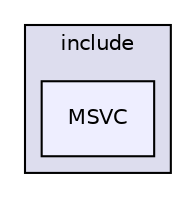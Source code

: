 digraph "MSVC" {
  compound=true
  node [ fontsize="10", fontname="Helvetica"];
  edge [ labelfontsize="10", labelfontname="Helvetica"];
  subgraph clusterdir_4e535993d7e33f8f8dc7bdd155cc6615 {
    graph [ bgcolor="#ddddee", pencolor="black", label="include" fontname="Helvetica", fontsize="10", URL="dir_4e535993d7e33f8f8dc7bdd155cc6615.html"]
  dir_aae818f01bbe993d4bf7a92f692acc1a [shape=box, label="MSVC", style="filled", fillcolor="#eeeeff", pencolor="black", URL="dir_aae818f01bbe993d4bf7a92f692acc1a.html"];
  }
}
